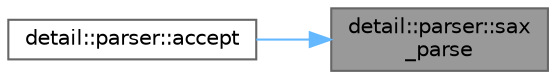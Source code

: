 digraph "detail::parser::sax_parse"
{
 // LATEX_PDF_SIZE
  bgcolor="transparent";
  edge [fontname=Helvetica,fontsize=10,labelfontname=Helvetica,labelfontsize=10];
  node [fontname=Helvetica,fontsize=10,shape=box,height=0.2,width=0.4];
  rankdir="RL";
  Node1 [id="Node000001",label="detail::parser::sax\l_parse",height=0.2,width=0.4,color="gray40", fillcolor="grey60", style="filled", fontcolor="black",tooltip=" "];
  Node1 -> Node2 [id="edge2_Node000001_Node000002",dir="back",color="steelblue1",style="solid",tooltip=" "];
  Node2 [id="Node000002",label="detail::parser::accept",height=0.2,width=0.4,color="grey40", fillcolor="white", style="filled",URL="$classdetail_1_1parser.html#ac46da3262cbe66ade670c5b4782451e6",tooltip="public accept interface"];
}
